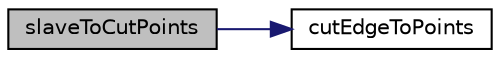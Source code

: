 digraph "slaveToCutPoints"
{
  bgcolor="transparent";
  edge [fontname="Helvetica",fontsize="10",labelfontname="Helvetica",labelfontsize="10"];
  node [fontname="Helvetica",fontsize="10",shape=record];
  rankdir="LR";
  Node1 [label="slaveToCutPoints",height=0.2,width=0.4,color="black", fillcolor="grey75", style="filled", fontcolor="black"];
  Node1 -> Node2 [color="midnightblue",fontsize="10",style="solid",fontname="Helvetica"];
  Node2 [label="cutEdgeToPoints",height=0.2,width=0.4,color="black",URL="$a00734.html#ac7a6bf0234271960dc9fddaefc6e2990",tooltip="From two cut points (original edge) to list of inserted. "];
}
